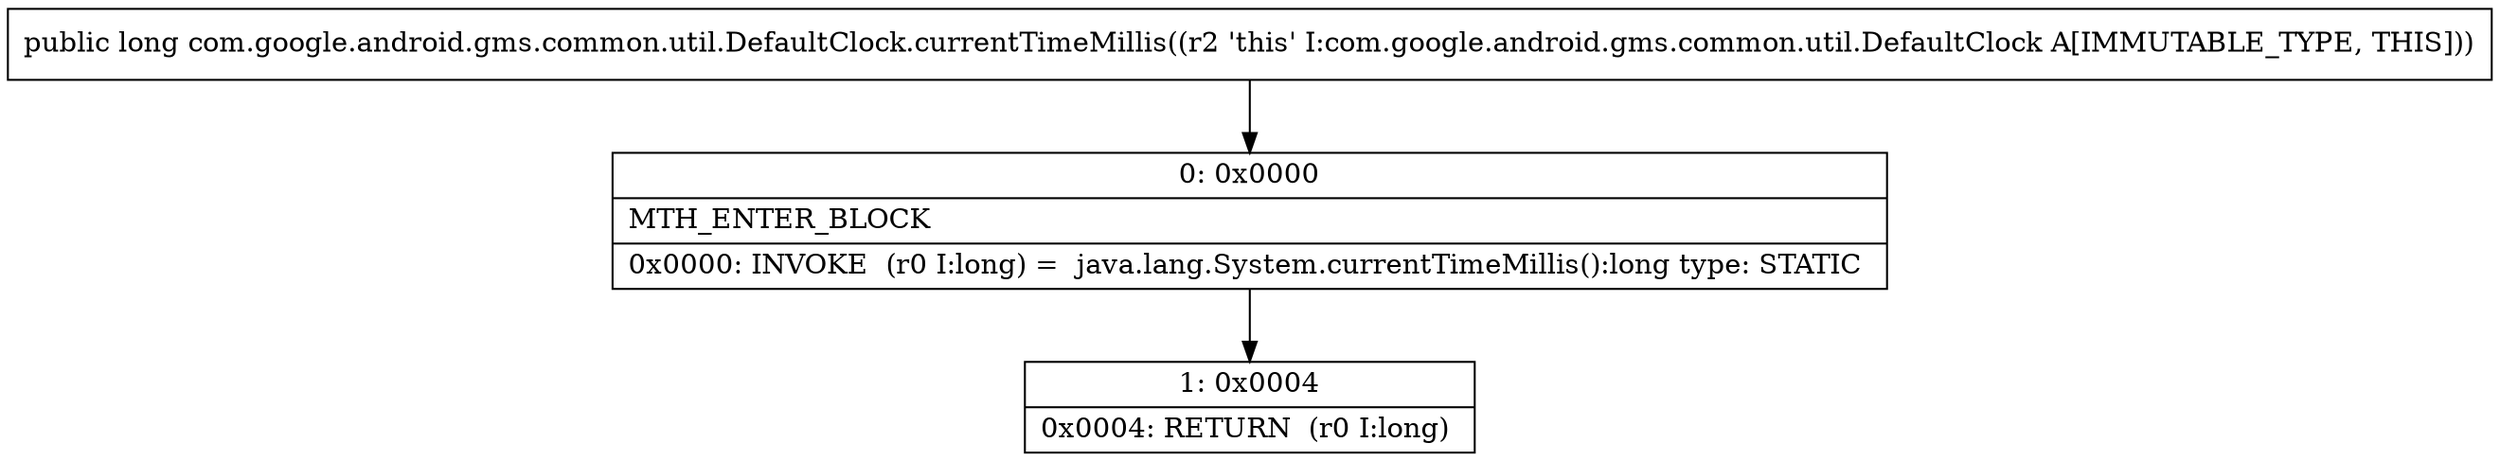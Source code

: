 digraph "CFG forcom.google.android.gms.common.util.DefaultClock.currentTimeMillis()J" {
Node_0 [shape=record,label="{0\:\ 0x0000|MTH_ENTER_BLOCK\l|0x0000: INVOKE  (r0 I:long) =  java.lang.System.currentTimeMillis():long type: STATIC \l}"];
Node_1 [shape=record,label="{1\:\ 0x0004|0x0004: RETURN  (r0 I:long) \l}"];
MethodNode[shape=record,label="{public long com.google.android.gms.common.util.DefaultClock.currentTimeMillis((r2 'this' I:com.google.android.gms.common.util.DefaultClock A[IMMUTABLE_TYPE, THIS])) }"];
MethodNode -> Node_0;
Node_0 -> Node_1;
}


